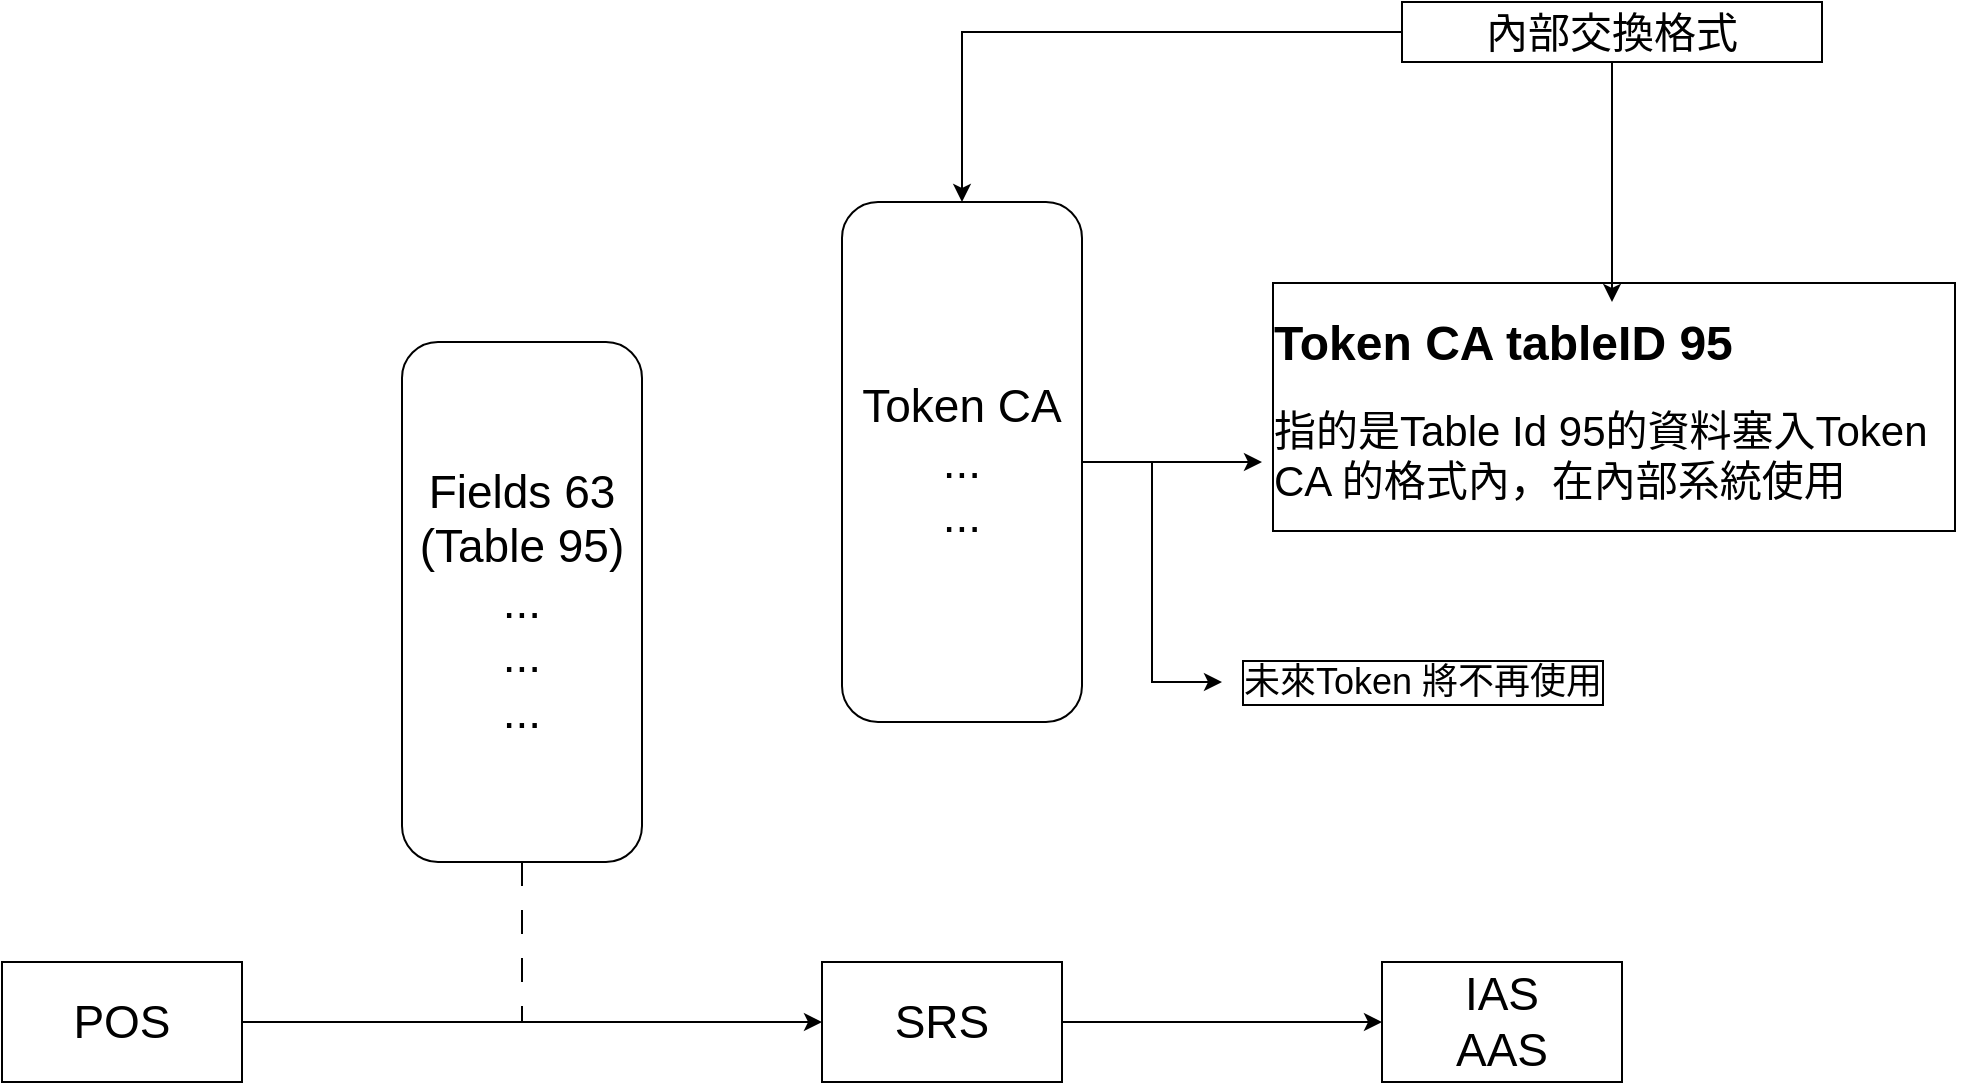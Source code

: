<mxfile version="21.6.5" type="device">
  <diagram name="Page-1" id="r7CI_CyjyYqelFzKORAY">
    <mxGraphModel dx="1434" dy="764" grid="1" gridSize="10" guides="1" tooltips="1" connect="1" arrows="1" fold="1" page="1" pageScale="1" pageWidth="1654" pageHeight="1169" math="0" shadow="0">
      <root>
        <mxCell id="0" />
        <mxCell id="1" parent="0" />
        <mxCell id="C9mQROaclRbwPR-QOOD5-3" value="" style="edgeStyle=orthogonalEdgeStyle;rounded=0;orthogonalLoop=1;jettySize=auto;html=1;fontSize=23;" parent="1" source="C9mQROaclRbwPR-QOOD5-1" target="C9mQROaclRbwPR-QOOD5-2" edge="1">
          <mxGeometry relative="1" as="geometry" />
        </mxCell>
        <mxCell id="C9mQROaclRbwPR-QOOD5-1" value="POS" style="rounded=0;whiteSpace=wrap;html=1;fontSize=23;" parent="1" vertex="1">
          <mxGeometry x="300" y="710" width="120" height="60" as="geometry" />
        </mxCell>
        <mxCell id="C9mQROaclRbwPR-QOOD5-5" value="" style="edgeStyle=orthogonalEdgeStyle;rounded=0;orthogonalLoop=1;jettySize=auto;html=1;fontSize=23;" parent="1" source="C9mQROaclRbwPR-QOOD5-2" target="C9mQROaclRbwPR-QOOD5-4" edge="1">
          <mxGeometry relative="1" as="geometry" />
        </mxCell>
        <mxCell id="C9mQROaclRbwPR-QOOD5-2" value="SRS" style="rounded=0;whiteSpace=wrap;html=1;fontSize=23;" parent="1" vertex="1">
          <mxGeometry x="710" y="710" width="120" height="60" as="geometry" />
        </mxCell>
        <mxCell id="C9mQROaclRbwPR-QOOD5-4" value="IAS&lt;br&gt;AAS" style="rounded=0;whiteSpace=wrap;html=1;fontSize=23;" parent="1" vertex="1">
          <mxGeometry x="990" y="710" width="120" height="60" as="geometry" />
        </mxCell>
        <mxCell id="C9mQROaclRbwPR-QOOD5-18" style="edgeStyle=orthogonalEdgeStyle;rounded=0;orthogonalLoop=1;jettySize=auto;html=1;dashed=1;dashPattern=12 12;endArrow=none;endFill=0;" parent="1" source="C9mQROaclRbwPR-QOOD5-6" edge="1">
          <mxGeometry relative="1" as="geometry">
            <mxPoint x="560" y="740" as="targetPoint" />
          </mxGeometry>
        </mxCell>
        <mxCell id="C9mQROaclRbwPR-QOOD5-6" value="Fields 63&lt;br&gt;(Table 95)&lt;br&gt;...&lt;br&gt;...&lt;br&gt;..." style="rounded=1;whiteSpace=wrap;html=1;fontSize=23;" parent="1" vertex="1">
          <mxGeometry x="500" y="400" width="120" height="260" as="geometry" />
        </mxCell>
        <mxCell id="C9mQROaclRbwPR-QOOD5-14" style="edgeStyle=orthogonalEdgeStyle;rounded=0;orthogonalLoop=1;jettySize=auto;html=1;" parent="1" source="C9mQROaclRbwPR-QOOD5-7" target="C9mQROaclRbwPR-QOOD5-13" edge="1">
          <mxGeometry relative="1" as="geometry" />
        </mxCell>
        <mxCell id="kZUTQ3o8J0YF6cdtg4ez-4" style="edgeStyle=orthogonalEdgeStyle;rounded=0;orthogonalLoop=1;jettySize=auto;html=1;" edge="1" parent="1" source="C9mQROaclRbwPR-QOOD5-7" target="kZUTQ3o8J0YF6cdtg4ez-3">
          <mxGeometry relative="1" as="geometry" />
        </mxCell>
        <mxCell id="C9mQROaclRbwPR-QOOD5-7" value="Token CA&lt;br&gt;...&lt;br&gt;...&lt;br&gt;" style="rounded=1;whiteSpace=wrap;html=1;fontSize=23;" parent="1" vertex="1">
          <mxGeometry x="720" y="330" width="120" height="260" as="geometry" />
        </mxCell>
        <mxCell id="C9mQROaclRbwPR-QOOD5-10" style="edgeStyle=orthogonalEdgeStyle;rounded=0;orthogonalLoop=1;jettySize=auto;html=1;" parent="1" source="C9mQROaclRbwPR-QOOD5-9" target="C9mQROaclRbwPR-QOOD5-7" edge="1">
          <mxGeometry relative="1" as="geometry" />
        </mxCell>
        <mxCell id="C9mQROaclRbwPR-QOOD5-17" style="edgeStyle=orthogonalEdgeStyle;rounded=0;orthogonalLoop=1;jettySize=auto;html=1;" parent="1" source="C9mQROaclRbwPR-QOOD5-9" target="C9mQROaclRbwPR-QOOD5-13" edge="1">
          <mxGeometry relative="1" as="geometry" />
        </mxCell>
        <mxCell id="C9mQROaclRbwPR-QOOD5-9" value="&lt;font style=&quot;font-size: 21px;&quot;&gt;內部交換格式&lt;br&gt;&lt;/font&gt;" style="text;html=1;align=center;verticalAlign=middle;whiteSpace=wrap;rounded=0;glass=0;strokeColor=default;" parent="1" vertex="1">
          <mxGeometry x="1000" y="230" width="210" height="30" as="geometry" />
        </mxCell>
        <mxCell id="C9mQROaclRbwPR-QOOD5-13" value="&lt;h1&gt;Token CA tableID 95&amp;nbsp;&lt;br&gt;&lt;/h1&gt;&lt;p&gt;&lt;font style=&quot;font-size: 21px;&quot;&gt;指的是Table Id 95的資料塞入Token CA 的格式內，在內部系統使用&lt;/font&gt;&lt;/p&gt;" style="text;html=1;strokeColor=none;fillColor=none;spacing=5;spacingTop=-20;whiteSpace=wrap;overflow=hidden;rounded=0;labelBorderColor=default;" parent="1" vertex="1">
          <mxGeometry x="930" y="380" width="350" height="160" as="geometry" />
        </mxCell>
        <mxCell id="kZUTQ3o8J0YF6cdtg4ez-3" value="&lt;font style=&quot;font-size: 18px;&quot;&gt;未來Token 將不再使用&lt;/font&gt;" style="text;html=1;align=center;verticalAlign=middle;resizable=0;points=[];autosize=1;strokeColor=none;fillColor=none;labelBorderColor=default;" vertex="1" parent="1">
          <mxGeometry x="910" y="550" width="200" height="40" as="geometry" />
        </mxCell>
      </root>
    </mxGraphModel>
  </diagram>
</mxfile>
